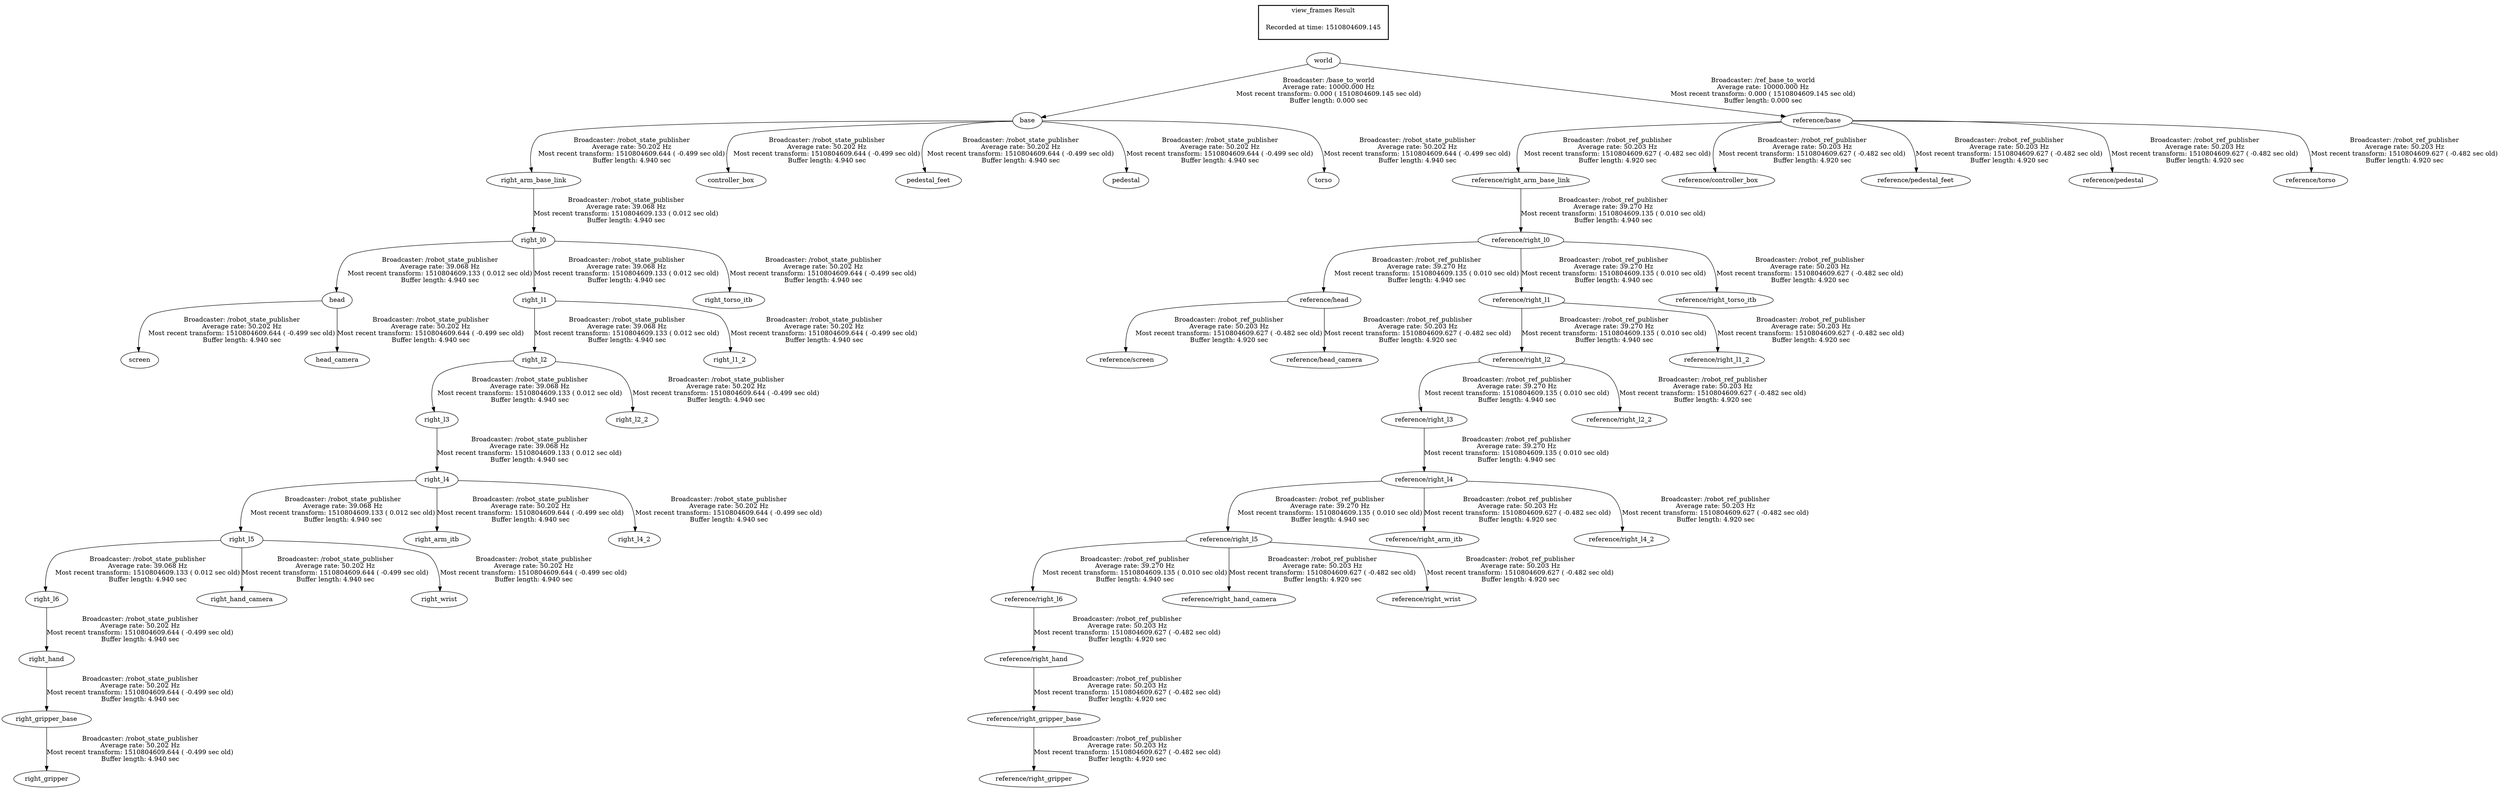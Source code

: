 digraph G {
"world" -> "base"[label="Broadcaster: /base_to_world\nAverage rate: 10000.000 Hz\nMost recent transform: 0.000 ( 1510804609.145 sec old)\nBuffer length: 0.000 sec\n"];
"world" -> "reference/base"[label="Broadcaster: /ref_base_to_world\nAverage rate: 10000.000 Hz\nMost recent transform: 0.000 ( 1510804609.145 sec old)\nBuffer length: 0.000 sec\n"];
"right_l0" -> "head"[label="Broadcaster: /robot_state_publisher\nAverage rate: 39.068 Hz\nMost recent transform: 1510804609.133 ( 0.012 sec old)\nBuffer length: 4.940 sec\n"];
"right_arm_base_link" -> "right_l0"[label="Broadcaster: /robot_state_publisher\nAverage rate: 39.068 Hz\nMost recent transform: 1510804609.133 ( 0.012 sec old)\nBuffer length: 4.940 sec\n"];
"base" -> "right_arm_base_link"[label="Broadcaster: /robot_state_publisher\nAverage rate: 50.202 Hz\nMost recent transform: 1510804609.644 ( -0.499 sec old)\nBuffer length: 4.940 sec\n"];
"right_l0" -> "right_l1"[label="Broadcaster: /robot_state_publisher\nAverage rate: 39.068 Hz\nMost recent transform: 1510804609.133 ( 0.012 sec old)\nBuffer length: 4.940 sec\n"];
"right_l1" -> "right_l2"[label="Broadcaster: /robot_state_publisher\nAverage rate: 39.068 Hz\nMost recent transform: 1510804609.133 ( 0.012 sec old)\nBuffer length: 4.940 sec\n"];
"right_l2" -> "right_l3"[label="Broadcaster: /robot_state_publisher\nAverage rate: 39.068 Hz\nMost recent transform: 1510804609.133 ( 0.012 sec old)\nBuffer length: 4.940 sec\n"];
"right_l3" -> "right_l4"[label="Broadcaster: /robot_state_publisher\nAverage rate: 39.068 Hz\nMost recent transform: 1510804609.133 ( 0.012 sec old)\nBuffer length: 4.940 sec\n"];
"right_l4" -> "right_l5"[label="Broadcaster: /robot_state_publisher\nAverage rate: 39.068 Hz\nMost recent transform: 1510804609.133 ( 0.012 sec old)\nBuffer length: 4.940 sec\n"];
"right_l5" -> "right_l6"[label="Broadcaster: /robot_state_publisher\nAverage rate: 39.068 Hz\nMost recent transform: 1510804609.133 ( 0.012 sec old)\nBuffer length: 4.940 sec\n"];
"reference/right_l0" -> "reference/head"[label="Broadcaster: /robot_ref_publisher\nAverage rate: 39.270 Hz\nMost recent transform: 1510804609.135 ( 0.010 sec old)\nBuffer length: 4.940 sec\n"];
"reference/right_arm_base_link" -> "reference/right_l0"[label="Broadcaster: /robot_ref_publisher\nAverage rate: 39.270 Hz\nMost recent transform: 1510804609.135 ( 0.010 sec old)\nBuffer length: 4.940 sec\n"];
"reference/base" -> "reference/right_arm_base_link"[label="Broadcaster: /robot_ref_publisher\nAverage rate: 50.203 Hz\nMost recent transform: 1510804609.627 ( -0.482 sec old)\nBuffer length: 4.920 sec\n"];
"reference/right_l0" -> "reference/right_l1"[label="Broadcaster: /robot_ref_publisher\nAverage rate: 39.270 Hz\nMost recent transform: 1510804609.135 ( 0.010 sec old)\nBuffer length: 4.940 sec\n"];
"reference/right_l1" -> "reference/right_l2"[label="Broadcaster: /robot_ref_publisher\nAverage rate: 39.270 Hz\nMost recent transform: 1510804609.135 ( 0.010 sec old)\nBuffer length: 4.940 sec\n"];
"reference/right_l2" -> "reference/right_l3"[label="Broadcaster: /robot_ref_publisher\nAverage rate: 39.270 Hz\nMost recent transform: 1510804609.135 ( 0.010 sec old)\nBuffer length: 4.940 sec\n"];
"reference/right_l3" -> "reference/right_l4"[label="Broadcaster: /robot_ref_publisher\nAverage rate: 39.270 Hz\nMost recent transform: 1510804609.135 ( 0.010 sec old)\nBuffer length: 4.940 sec\n"];
"reference/right_l4" -> "reference/right_l5"[label="Broadcaster: /robot_ref_publisher\nAverage rate: 39.270 Hz\nMost recent transform: 1510804609.135 ( 0.010 sec old)\nBuffer length: 4.940 sec\n"];
"reference/right_l5" -> "reference/right_l6"[label="Broadcaster: /robot_ref_publisher\nAverage rate: 39.270 Hz\nMost recent transform: 1510804609.135 ( 0.010 sec old)\nBuffer length: 4.940 sec\n"];
"base" -> "controller_box"[label="Broadcaster: /robot_state_publisher\nAverage rate: 50.202 Hz\nMost recent transform: 1510804609.644 ( -0.499 sec old)\nBuffer length: 4.940 sec\n"];
"head" -> "screen"[label="Broadcaster: /robot_state_publisher\nAverage rate: 50.202 Hz\nMost recent transform: 1510804609.644 ( -0.499 sec old)\nBuffer length: 4.940 sec\n"];
"head" -> "head_camera"[label="Broadcaster: /robot_state_publisher\nAverage rate: 50.202 Hz\nMost recent transform: 1510804609.644 ( -0.499 sec old)\nBuffer length: 4.940 sec\n"];
"base" -> "pedestal_feet"[label="Broadcaster: /robot_state_publisher\nAverage rate: 50.202 Hz\nMost recent transform: 1510804609.644 ( -0.499 sec old)\nBuffer length: 4.940 sec\n"];
"base" -> "pedestal"[label="Broadcaster: /robot_state_publisher\nAverage rate: 50.202 Hz\nMost recent transform: 1510804609.644 ( -0.499 sec old)\nBuffer length: 4.940 sec\n"];
"right_l4" -> "right_arm_itb"[label="Broadcaster: /robot_state_publisher\nAverage rate: 50.202 Hz\nMost recent transform: 1510804609.644 ( -0.499 sec old)\nBuffer length: 4.940 sec\n"];
"right_hand" -> "right_gripper_base"[label="Broadcaster: /robot_state_publisher\nAverage rate: 50.202 Hz\nMost recent transform: 1510804609.644 ( -0.499 sec old)\nBuffer length: 4.940 sec\n"];
"right_l6" -> "right_hand"[label="Broadcaster: /robot_state_publisher\nAverage rate: 50.202 Hz\nMost recent transform: 1510804609.644 ( -0.499 sec old)\nBuffer length: 4.940 sec\n"];
"right_gripper_base" -> "right_gripper"[label="Broadcaster: /robot_state_publisher\nAverage rate: 50.202 Hz\nMost recent transform: 1510804609.644 ( -0.499 sec old)\nBuffer length: 4.940 sec\n"];
"right_l5" -> "right_hand_camera"[label="Broadcaster: /robot_state_publisher\nAverage rate: 50.202 Hz\nMost recent transform: 1510804609.644 ( -0.499 sec old)\nBuffer length: 4.940 sec\n"];
"right_l1" -> "right_l1_2"[label="Broadcaster: /robot_state_publisher\nAverage rate: 50.202 Hz\nMost recent transform: 1510804609.644 ( -0.499 sec old)\nBuffer length: 4.940 sec\n"];
"right_l2" -> "right_l2_2"[label="Broadcaster: /robot_state_publisher\nAverage rate: 50.202 Hz\nMost recent transform: 1510804609.644 ( -0.499 sec old)\nBuffer length: 4.940 sec\n"];
"right_l4" -> "right_l4_2"[label="Broadcaster: /robot_state_publisher\nAverage rate: 50.202 Hz\nMost recent transform: 1510804609.644 ( -0.499 sec old)\nBuffer length: 4.940 sec\n"];
"right_l0" -> "right_torso_itb"[label="Broadcaster: /robot_state_publisher\nAverage rate: 50.202 Hz\nMost recent transform: 1510804609.644 ( -0.499 sec old)\nBuffer length: 4.940 sec\n"];
"right_l5" -> "right_wrist"[label="Broadcaster: /robot_state_publisher\nAverage rate: 50.202 Hz\nMost recent transform: 1510804609.644 ( -0.499 sec old)\nBuffer length: 4.940 sec\n"];
"base" -> "torso"[label="Broadcaster: /robot_state_publisher\nAverage rate: 50.202 Hz\nMost recent transform: 1510804609.644 ( -0.499 sec old)\nBuffer length: 4.940 sec\n"];
"reference/base" -> "reference/controller_box"[label="Broadcaster: /robot_ref_publisher\nAverage rate: 50.203 Hz\nMost recent transform: 1510804609.627 ( -0.482 sec old)\nBuffer length: 4.920 sec\n"];
"reference/head" -> "reference/screen"[label="Broadcaster: /robot_ref_publisher\nAverage rate: 50.203 Hz\nMost recent transform: 1510804609.627 ( -0.482 sec old)\nBuffer length: 4.920 sec\n"];
"reference/head" -> "reference/head_camera"[label="Broadcaster: /robot_ref_publisher\nAverage rate: 50.203 Hz\nMost recent transform: 1510804609.627 ( -0.482 sec old)\nBuffer length: 4.920 sec\n"];
"reference/base" -> "reference/pedestal_feet"[label="Broadcaster: /robot_ref_publisher\nAverage rate: 50.203 Hz\nMost recent transform: 1510804609.627 ( -0.482 sec old)\nBuffer length: 4.920 sec\n"];
"reference/base" -> "reference/pedestal"[label="Broadcaster: /robot_ref_publisher\nAverage rate: 50.203 Hz\nMost recent transform: 1510804609.627 ( -0.482 sec old)\nBuffer length: 4.920 sec\n"];
"reference/right_l4" -> "reference/right_arm_itb"[label="Broadcaster: /robot_ref_publisher\nAverage rate: 50.203 Hz\nMost recent transform: 1510804609.627 ( -0.482 sec old)\nBuffer length: 4.920 sec\n"];
"reference/right_hand" -> "reference/right_gripper_base"[label="Broadcaster: /robot_ref_publisher\nAverage rate: 50.203 Hz\nMost recent transform: 1510804609.627 ( -0.482 sec old)\nBuffer length: 4.920 sec\n"];
"reference/right_l6" -> "reference/right_hand"[label="Broadcaster: /robot_ref_publisher\nAverage rate: 50.203 Hz\nMost recent transform: 1510804609.627 ( -0.482 sec old)\nBuffer length: 4.920 sec\n"];
"reference/right_gripper_base" -> "reference/right_gripper"[label="Broadcaster: /robot_ref_publisher\nAverage rate: 50.203 Hz\nMost recent transform: 1510804609.627 ( -0.482 sec old)\nBuffer length: 4.920 sec\n"];
"reference/right_l5" -> "reference/right_hand_camera"[label="Broadcaster: /robot_ref_publisher\nAverage rate: 50.203 Hz\nMost recent transform: 1510804609.627 ( -0.482 sec old)\nBuffer length: 4.920 sec\n"];
"reference/right_l1" -> "reference/right_l1_2"[label="Broadcaster: /robot_ref_publisher\nAverage rate: 50.203 Hz\nMost recent transform: 1510804609.627 ( -0.482 sec old)\nBuffer length: 4.920 sec\n"];
"reference/right_l2" -> "reference/right_l2_2"[label="Broadcaster: /robot_ref_publisher\nAverage rate: 50.203 Hz\nMost recent transform: 1510804609.627 ( -0.482 sec old)\nBuffer length: 4.920 sec\n"];
"reference/right_l4" -> "reference/right_l4_2"[label="Broadcaster: /robot_ref_publisher\nAverage rate: 50.203 Hz\nMost recent transform: 1510804609.627 ( -0.482 sec old)\nBuffer length: 4.920 sec\n"];
"reference/right_l0" -> "reference/right_torso_itb"[label="Broadcaster: /robot_ref_publisher\nAverage rate: 50.203 Hz\nMost recent transform: 1510804609.627 ( -0.482 sec old)\nBuffer length: 4.920 sec\n"];
"reference/right_l5" -> "reference/right_wrist"[label="Broadcaster: /robot_ref_publisher\nAverage rate: 50.203 Hz\nMost recent transform: 1510804609.627 ( -0.482 sec old)\nBuffer length: 4.920 sec\n"];
"reference/base" -> "reference/torso"[label="Broadcaster: /robot_ref_publisher\nAverage rate: 50.203 Hz\nMost recent transform: 1510804609.627 ( -0.482 sec old)\nBuffer length: 4.920 sec\n"];
edge [style=invis];
 subgraph cluster_legend { style=bold; color=black; label ="view_frames Result";
"Recorded at time: 1510804609.145"[ shape=plaintext ] ;
 }->"world";
}
